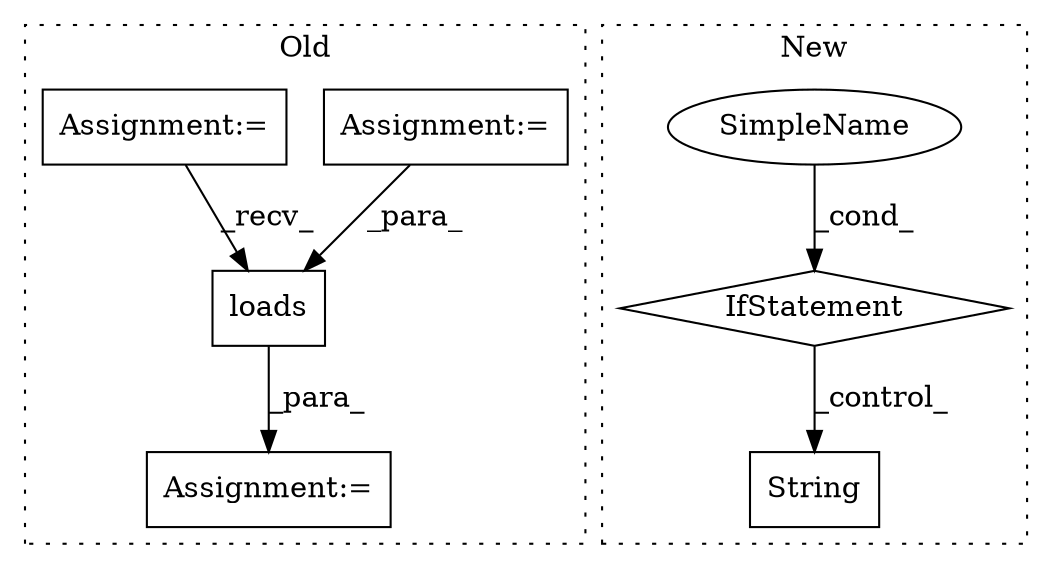 digraph G {
subgraph cluster0 {
1 [label="loads" a="32" s="5607,5614" l="6,1" shape="box"];
3 [label="Assignment:=" a="7" s="5818,5899" l="53,2" shape="box"];
4 [label="Assignment:=" a="7" s="5673" l="38" shape="box"];
7 [label="Assignment:=" a="7" s="5347" l="11" shape="box"];
label = "Old";
style="dotted";
}
subgraph cluster1 {
2 [label="String" a="32" s="7600,7609" l="7,1" shape="box"];
5 [label="IfStatement" a="25" s="7460,7515" l="10,2" shape="diamond"];
6 [label="SimpleName" a="42" s="" l="" shape="ellipse"];
label = "New";
style="dotted";
}
1 -> 3 [label="_para_"];
4 -> 1 [label="_para_"];
5 -> 2 [label="_control_"];
6 -> 5 [label="_cond_"];
7 -> 1 [label="_recv_"];
}